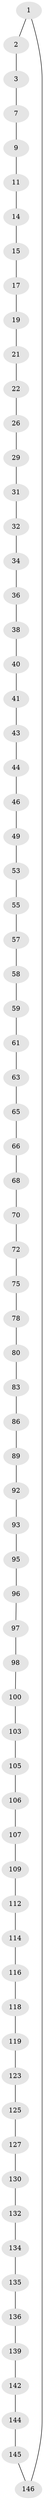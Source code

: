 // original degree distribution, {2: 1.0}
// Generated by graph-tools (version 1.1) at 2025/20/03/04/25 18:20:05]
// undirected, 73 vertices, 73 edges
graph export_dot {
graph [start="1"]
  node [color=gray90,style=filled];
  1 [super="+147"];
  2;
  3 [super="+4"];
  7 [super="+8"];
  9 [super="+10"];
  11 [super="+12"];
  14;
  15 [super="+16"];
  17 [super="+18"];
  19 [super="+20"];
  21;
  22 [super="+23"];
  26 [super="+27"];
  29 [super="+30"];
  31;
  32 [super="+33"];
  34 [super="+35"];
  36 [super="+37"];
  38 [super="+39"];
  40;
  41 [super="+42"];
  43;
  44 [super="+45"];
  46 [super="+47"];
  49 [super="+50"];
  53 [super="+54"];
  55 [super="+56"];
  57;
  58;
  59 [super="+60"];
  61 [super="+62"];
  63 [super="+64"];
  65;
  66 [super="+67"];
  68 [super="+69"];
  70 [super="+71"];
  72 [super="+73"];
  75 [super="+76"];
  78 [super="+79"];
  80 [super="+81"];
  83 [super="+84"];
  86 [super="+87"];
  89 [super="+90"];
  92;
  93 [super="+94"];
  95;
  96;
  97;
  98 [super="+99"];
  100 [super="+101"];
  103 [super="+104"];
  105;
  106;
  107 [super="+108"];
  109 [super="+110"];
  112 [super="+113"];
  114 [super="+115"];
  116 [super="+117"];
  118;
  119 [super="+120"];
  123 [super="+124"];
  125 [super="+126"];
  127 [super="+128"];
  130 [super="+131"];
  132 [super="+133"];
  134;
  135;
  136 [super="+137"];
  139 [super="+140"];
  142 [super="+143"];
  144;
  145;
  146;
  1 -- 2;
  1 -- 146;
  2 -- 3;
  3 -- 7;
  7 -- 9;
  9 -- 11;
  11 -- 14;
  14 -- 15;
  15 -- 17;
  17 -- 19;
  19 -- 21;
  21 -- 22;
  22 -- 26;
  26 -- 29;
  29 -- 31;
  31 -- 32;
  32 -- 34;
  34 -- 36;
  36 -- 38;
  38 -- 40;
  40 -- 41;
  41 -- 43;
  43 -- 44;
  44 -- 46;
  46 -- 49;
  49 -- 53;
  53 -- 55;
  55 -- 57;
  57 -- 58;
  58 -- 59;
  59 -- 61;
  61 -- 63;
  63 -- 65;
  65 -- 66;
  66 -- 68;
  68 -- 70;
  70 -- 72;
  72 -- 75;
  75 -- 78;
  78 -- 80;
  80 -- 83;
  83 -- 86;
  86 -- 89;
  89 -- 92;
  92 -- 93;
  93 -- 95;
  95 -- 96;
  96 -- 97;
  97 -- 98;
  98 -- 100;
  100 -- 103;
  103 -- 105;
  105 -- 106;
  106 -- 107;
  107 -- 109;
  109 -- 112;
  112 -- 114;
  114 -- 116;
  116 -- 118;
  118 -- 119;
  119 -- 123;
  123 -- 125;
  125 -- 127;
  127 -- 130;
  130 -- 132;
  132 -- 134;
  134 -- 135;
  135 -- 136;
  136 -- 139;
  139 -- 142;
  142 -- 144;
  144 -- 145;
  145 -- 146;
}
